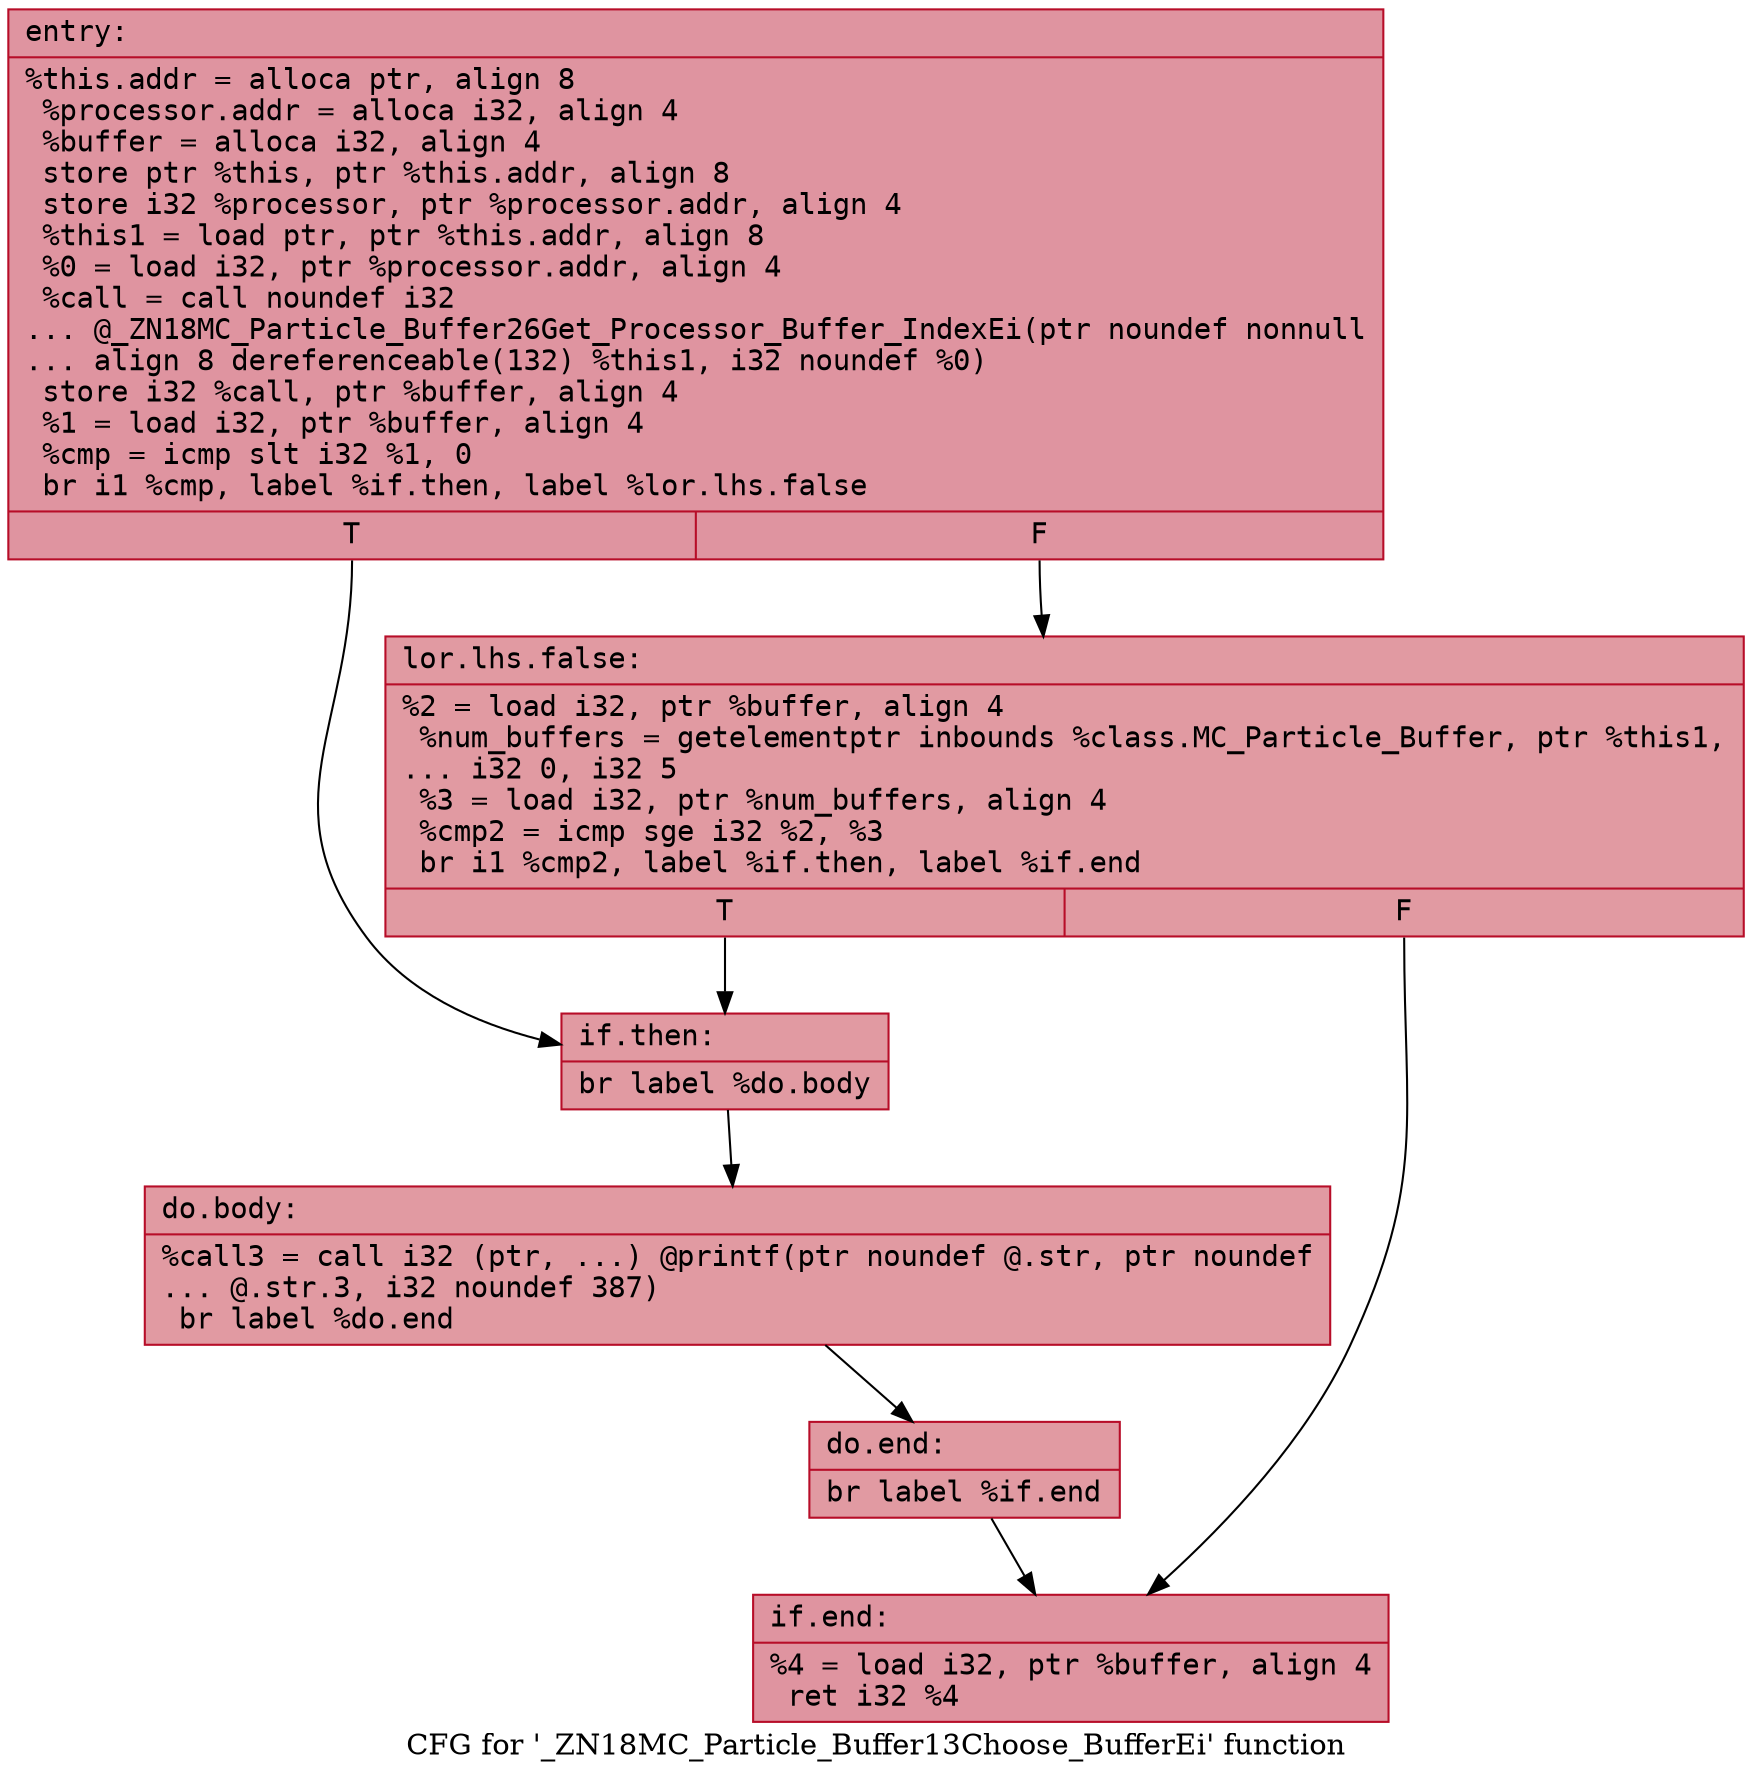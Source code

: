 digraph "CFG for '_ZN18MC_Particle_Buffer13Choose_BufferEi' function" {
	label="CFG for '_ZN18MC_Particle_Buffer13Choose_BufferEi' function";

	Node0x558b6943a490 [shape=record,color="#b70d28ff", style=filled, fillcolor="#b70d2870" fontname="Courier",label="{entry:\l|  %this.addr = alloca ptr, align 8\l  %processor.addr = alloca i32, align 4\l  %buffer = alloca i32, align 4\l  store ptr %this, ptr %this.addr, align 8\l  store i32 %processor, ptr %processor.addr, align 4\l  %this1 = load ptr, ptr %this.addr, align 8\l  %0 = load i32, ptr %processor.addr, align 4\l  %call = call noundef i32\l... @_ZN18MC_Particle_Buffer26Get_Processor_Buffer_IndexEi(ptr noundef nonnull\l... align 8 dereferenceable(132) %this1, i32 noundef %0)\l  store i32 %call, ptr %buffer, align 4\l  %1 = load i32, ptr %buffer, align 4\l  %cmp = icmp slt i32 %1, 0\l  br i1 %cmp, label %if.then, label %lor.lhs.false\l|{<s0>T|<s1>F}}"];
	Node0x558b6943a490:s0 -> Node0x558b6947e870[tooltip="entry -> if.then\nProbability 37.50%" ];
	Node0x558b6943a490:s1 -> Node0x558b6947e8e0[tooltip="entry -> lor.lhs.false\nProbability 62.50%" ];
	Node0x558b6947e8e0 [shape=record,color="#b70d28ff", style=filled, fillcolor="#bb1b2c70" fontname="Courier",label="{lor.lhs.false:\l|  %2 = load i32, ptr %buffer, align 4\l  %num_buffers = getelementptr inbounds %class.MC_Particle_Buffer, ptr %this1,\l... i32 0, i32 5\l  %3 = load i32, ptr %num_buffers, align 4\l  %cmp2 = icmp sge i32 %2, %3\l  br i1 %cmp2, label %if.then, label %if.end\l|{<s0>T|<s1>F}}"];
	Node0x558b6947e8e0:s0 -> Node0x558b6947e870[tooltip="lor.lhs.false -> if.then\nProbability 50.00%" ];
	Node0x558b6947e8e0:s1 -> Node0x558b6947ee50[tooltip="lor.lhs.false -> if.end\nProbability 50.00%" ];
	Node0x558b6947e870 [shape=record,color="#b70d28ff", style=filled, fillcolor="#bb1b2c70" fontname="Courier",label="{if.then:\l|  br label %do.body\l}"];
	Node0x558b6947e870 -> Node0x558b6947ef70[tooltip="if.then -> do.body\nProbability 100.00%" ];
	Node0x558b6947ef70 [shape=record,color="#b70d28ff", style=filled, fillcolor="#bb1b2c70" fontname="Courier",label="{do.body:\l|  %call3 = call i32 (ptr, ...) @printf(ptr noundef @.str, ptr noundef\l... @.str.3, i32 noundef 387)\l  br label %do.end\l}"];
	Node0x558b6947ef70 -> Node0x558b6947f0f0[tooltip="do.body -> do.end\nProbability 100.00%" ];
	Node0x558b6947f0f0 [shape=record,color="#b70d28ff", style=filled, fillcolor="#bb1b2c70" fontname="Courier",label="{do.end:\l|  br label %if.end\l}"];
	Node0x558b6947f0f0 -> Node0x558b6947ee50[tooltip="do.end -> if.end\nProbability 100.00%" ];
	Node0x558b6947ee50 [shape=record,color="#b70d28ff", style=filled, fillcolor="#b70d2870" fontname="Courier",label="{if.end:\l|  %4 = load i32, ptr %buffer, align 4\l  ret i32 %4\l}"];
}
